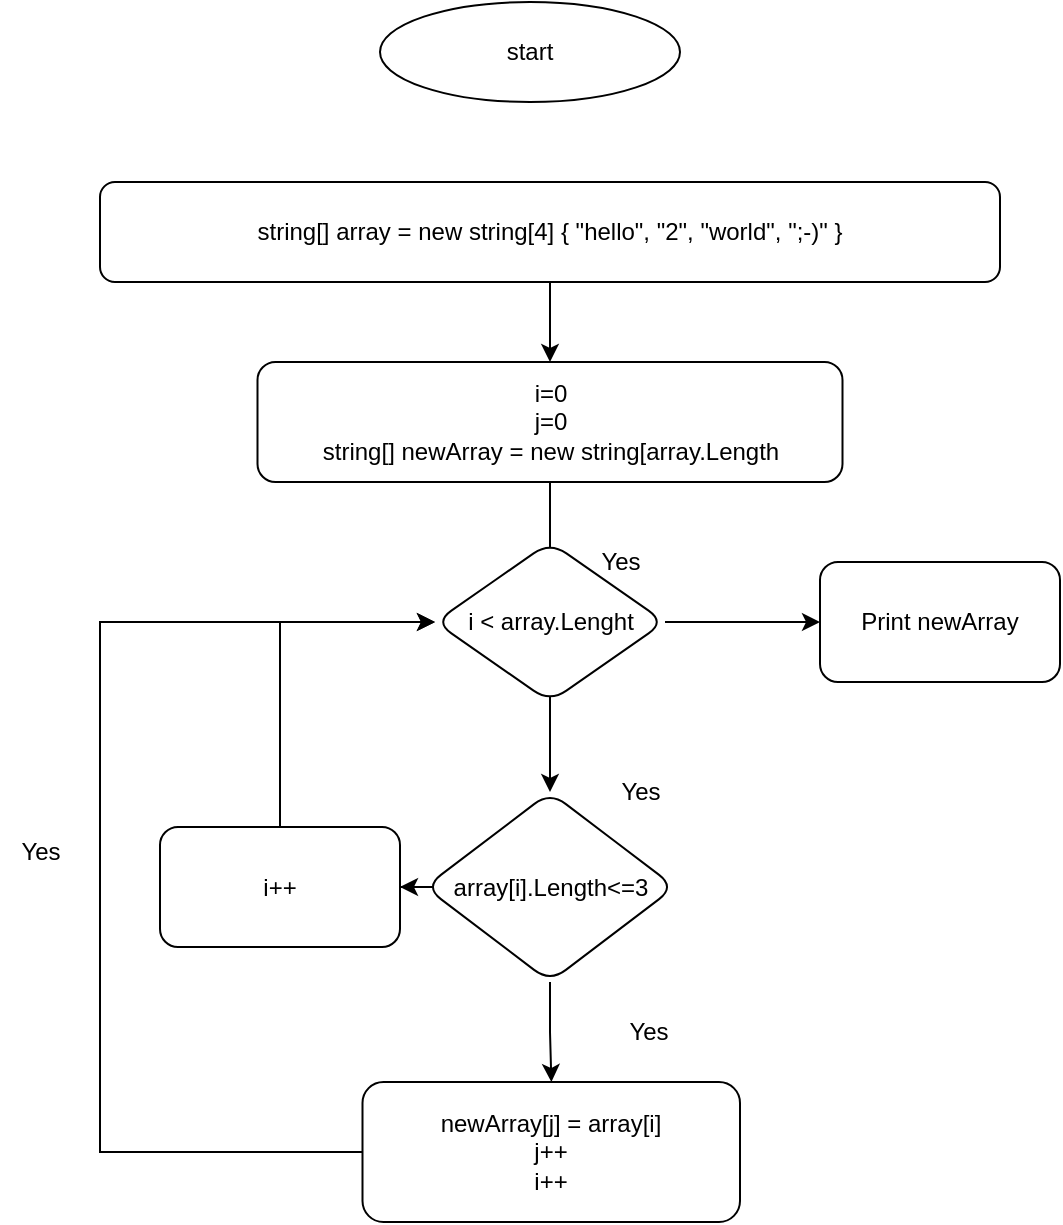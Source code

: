 <mxfile version="20.6.0" type="github">
  <diagram id="C5RBs43oDa-KdzZeNtuy" name="Page-1">
    <mxGraphModel dx="1020" dy="537" grid="1" gridSize="10" guides="1" tooltips="1" connect="1" arrows="1" fold="1" page="1" pageScale="1" pageWidth="827" pageHeight="1169" math="0" shadow="0">
      <root>
        <mxCell id="WIyWlLk6GJQsqaUBKTNV-0" />
        <mxCell id="WIyWlLk6GJQsqaUBKTNV-1" parent="WIyWlLk6GJQsqaUBKTNV-0" />
        <mxCell id="65AKJLywZ3FnlZ4tgMtX-2" value="" style="edgeStyle=orthogonalEdgeStyle;rounded=0;orthogonalLoop=1;jettySize=auto;html=1;" edge="1" parent="WIyWlLk6GJQsqaUBKTNV-1" source="WIyWlLk6GJQsqaUBKTNV-12">
          <mxGeometry relative="1" as="geometry">
            <mxPoint x="385" y="200" as="targetPoint" />
          </mxGeometry>
        </mxCell>
        <mxCell id="WIyWlLk6GJQsqaUBKTNV-12" value="string[] array = new string[4] { &quot;hello&quot;, &quot;2&quot;, &quot;world&quot;, &quot;;-)&quot; }&lt;br&gt;" style="rounded=1;whiteSpace=wrap;html=1;fontSize=12;glass=0;strokeWidth=1;shadow=0;" parent="WIyWlLk6GJQsqaUBKTNV-1" vertex="1">
          <mxGeometry x="160" y="110" width="450" height="50" as="geometry" />
        </mxCell>
        <mxCell id="65AKJLywZ3FnlZ4tgMtX-0" value="start" style="ellipse;whiteSpace=wrap;html=1;" vertex="1" parent="WIyWlLk6GJQsqaUBKTNV-1">
          <mxGeometry x="300" y="20" width="150" height="50" as="geometry" />
        </mxCell>
        <mxCell id="65AKJLywZ3FnlZ4tgMtX-14" value="" style="edgeStyle=orthogonalEdgeStyle;rounded=0;orthogonalLoop=1;jettySize=auto;html=1;exitX=0.5;exitY=1;exitDx=0;exitDy=0;" edge="1" parent="WIyWlLk6GJQsqaUBKTNV-1" source="65AKJLywZ3FnlZ4tgMtX-23" target="65AKJLywZ3FnlZ4tgMtX-13">
          <mxGeometry relative="1" as="geometry">
            <mxPoint x="385" y="280" as="sourcePoint" />
          </mxGeometry>
        </mxCell>
        <mxCell id="65AKJLywZ3FnlZ4tgMtX-17" value="" style="edgeStyle=orthogonalEdgeStyle;rounded=0;orthogonalLoop=1;jettySize=auto;html=1;" edge="1" parent="WIyWlLk6GJQsqaUBKTNV-1" source="65AKJLywZ3FnlZ4tgMtX-13" target="65AKJLywZ3FnlZ4tgMtX-16">
          <mxGeometry relative="1" as="geometry" />
        </mxCell>
        <mxCell id="65AKJLywZ3FnlZ4tgMtX-30" value="" style="edgeStyle=orthogonalEdgeStyle;rounded=0;orthogonalLoop=1;jettySize=auto;html=1;" edge="1" parent="WIyWlLk6GJQsqaUBKTNV-1" source="65AKJLywZ3FnlZ4tgMtX-13" target="65AKJLywZ3FnlZ4tgMtX-28">
          <mxGeometry relative="1" as="geometry" />
        </mxCell>
        <mxCell id="65AKJLywZ3FnlZ4tgMtX-13" value="array[i].Length&amp;lt;=3" style="rhombus;whiteSpace=wrap;html=1;rounded=1;glass=0;strokeWidth=1;shadow=0;direction=south;" vertex="1" parent="WIyWlLk6GJQsqaUBKTNV-1">
          <mxGeometry x="322.5" y="415" width="125" height="95" as="geometry" />
        </mxCell>
        <mxCell id="65AKJLywZ3FnlZ4tgMtX-15" value="Yes" style="text;html=1;align=center;verticalAlign=middle;resizable=0;points=[];autosize=1;strokeColor=none;fillColor=none;" vertex="1" parent="WIyWlLk6GJQsqaUBKTNV-1">
          <mxGeometry x="400" y="285" width="40" height="30" as="geometry" />
        </mxCell>
        <mxCell id="65AKJLywZ3FnlZ4tgMtX-26" style="edgeStyle=orthogonalEdgeStyle;rounded=0;orthogonalLoop=1;jettySize=auto;html=1;entryX=0;entryY=0.5;entryDx=0;entryDy=0;" edge="1" parent="WIyWlLk6GJQsqaUBKTNV-1" source="65AKJLywZ3FnlZ4tgMtX-16" target="65AKJLywZ3FnlZ4tgMtX-19">
          <mxGeometry relative="1" as="geometry">
            <Array as="points">
              <mxPoint x="160" y="595" />
              <mxPoint x="160" y="330" />
            </Array>
          </mxGeometry>
        </mxCell>
        <mxCell id="65AKJLywZ3FnlZ4tgMtX-16" value="newArray[j] = array[i]&lt;br&gt;j++&lt;br&gt;i++" style="whiteSpace=wrap;html=1;rounded=1;glass=0;strokeWidth=1;shadow=0;" vertex="1" parent="WIyWlLk6GJQsqaUBKTNV-1">
          <mxGeometry x="291.25" y="560" width="188.75" height="70" as="geometry" />
        </mxCell>
        <mxCell id="65AKJLywZ3FnlZ4tgMtX-18" value="Yes" style="text;html=1;align=center;verticalAlign=middle;resizable=0;points=[];autosize=1;strokeColor=none;fillColor=none;" vertex="1" parent="WIyWlLk6GJQsqaUBKTNV-1">
          <mxGeometry x="410" y="400" width="40" height="30" as="geometry" />
        </mxCell>
        <mxCell id="65AKJLywZ3FnlZ4tgMtX-43" value="" style="edgeStyle=orthogonalEdgeStyle;rounded=0;orthogonalLoop=1;jettySize=auto;html=1;" edge="1" parent="WIyWlLk6GJQsqaUBKTNV-1" source="65AKJLywZ3FnlZ4tgMtX-19" target="65AKJLywZ3FnlZ4tgMtX-42">
          <mxGeometry relative="1" as="geometry" />
        </mxCell>
        <mxCell id="65AKJLywZ3FnlZ4tgMtX-19" value="i &amp;lt; array.Lenght" style="rhombus;whiteSpace=wrap;html=1;rounded=1;glass=0;strokeWidth=1;shadow=0;" vertex="1" parent="WIyWlLk6GJQsqaUBKTNV-1">
          <mxGeometry x="327.5" y="290" width="115" height="80" as="geometry" />
        </mxCell>
        <mxCell id="65AKJLywZ3FnlZ4tgMtX-23" value="i=0&lt;br&gt;j=0&lt;br&gt;string[] newArray = new string[array.Length" style="rounded=1;whiteSpace=wrap;html=1;" vertex="1" parent="WIyWlLk6GJQsqaUBKTNV-1">
          <mxGeometry x="238.75" y="200" width="292.5" height="60" as="geometry" />
        </mxCell>
        <mxCell id="65AKJLywZ3FnlZ4tgMtX-39" style="edgeStyle=orthogonalEdgeStyle;rounded=0;orthogonalLoop=1;jettySize=auto;html=1;exitX=0.5;exitY=0;exitDx=0;exitDy=0;entryX=0;entryY=0.5;entryDx=0;entryDy=0;" edge="1" parent="WIyWlLk6GJQsqaUBKTNV-1" source="65AKJLywZ3FnlZ4tgMtX-28" target="65AKJLywZ3FnlZ4tgMtX-19">
          <mxGeometry relative="1" as="geometry" />
        </mxCell>
        <mxCell id="65AKJLywZ3FnlZ4tgMtX-28" value="i++" style="whiteSpace=wrap;html=1;rounded=1;glass=0;strokeWidth=1;shadow=0;" vertex="1" parent="WIyWlLk6GJQsqaUBKTNV-1">
          <mxGeometry x="190" y="432.5" width="120" height="60" as="geometry" />
        </mxCell>
        <mxCell id="65AKJLywZ3FnlZ4tgMtX-32" value="Yes" style="text;html=1;align=center;verticalAlign=middle;resizable=0;points=[];autosize=1;strokeColor=none;fillColor=none;" vertex="1" parent="WIyWlLk6GJQsqaUBKTNV-1">
          <mxGeometry x="414" y="520" width="40" height="30" as="geometry" />
        </mxCell>
        <mxCell id="65AKJLywZ3FnlZ4tgMtX-33" value="Yes" style="text;html=1;align=center;verticalAlign=middle;resizable=0;points=[];autosize=1;strokeColor=none;fillColor=none;" vertex="1" parent="WIyWlLk6GJQsqaUBKTNV-1">
          <mxGeometry x="110" y="430" width="40" height="30" as="geometry" />
        </mxCell>
        <mxCell id="65AKJLywZ3FnlZ4tgMtX-42" value="Print newArray" style="whiteSpace=wrap;html=1;rounded=1;glass=0;strokeWidth=1;shadow=0;" vertex="1" parent="WIyWlLk6GJQsqaUBKTNV-1">
          <mxGeometry x="520" y="300" width="120" height="60" as="geometry" />
        </mxCell>
      </root>
    </mxGraphModel>
  </diagram>
</mxfile>
